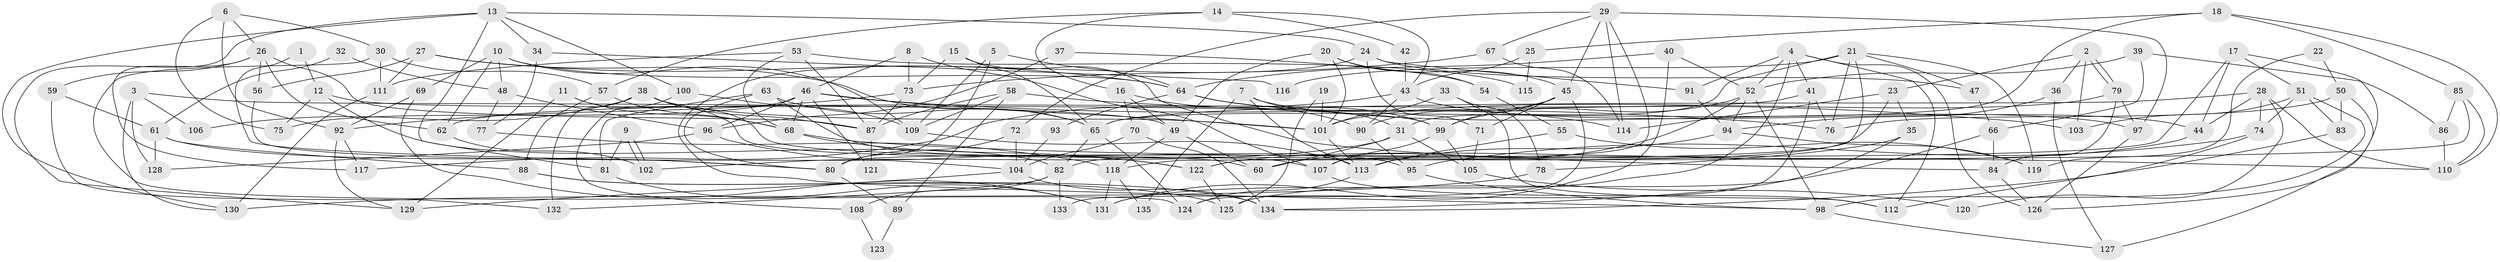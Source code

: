 // coarse degree distribution, {4: 0.2777777777777778, 3: 0.1111111111111111, 2: 0.09259259259259259, 5: 0.2222222222222222, 6: 0.07407407407407407, 11: 0.037037037037037035, 9: 0.037037037037037035, 7: 0.05555555555555555, 8: 0.037037037037037035, 13: 0.018518518518518517, 20: 0.018518518518518517, 12: 0.018518518518518517}
// Generated by graph-tools (version 1.1) at 2025/54/03/04/25 21:54:17]
// undirected, 135 vertices, 270 edges
graph export_dot {
graph [start="1"]
  node [color=gray90,style=filled];
  1;
  2;
  3;
  4;
  5;
  6;
  7;
  8;
  9;
  10;
  11;
  12;
  13;
  14;
  15;
  16;
  17;
  18;
  19;
  20;
  21;
  22;
  23;
  24;
  25;
  26;
  27;
  28;
  29;
  30;
  31;
  32;
  33;
  34;
  35;
  36;
  37;
  38;
  39;
  40;
  41;
  42;
  43;
  44;
  45;
  46;
  47;
  48;
  49;
  50;
  51;
  52;
  53;
  54;
  55;
  56;
  57;
  58;
  59;
  60;
  61;
  62;
  63;
  64;
  65;
  66;
  67;
  68;
  69;
  70;
  71;
  72;
  73;
  74;
  75;
  76;
  77;
  78;
  79;
  80;
  81;
  82;
  83;
  84;
  85;
  86;
  87;
  88;
  89;
  90;
  91;
  92;
  93;
  94;
  95;
  96;
  97;
  98;
  99;
  100;
  101;
  102;
  103;
  104;
  105;
  106;
  107;
  108;
  109;
  110;
  111;
  112;
  113;
  114;
  115;
  116;
  117;
  118;
  119;
  120;
  121;
  122;
  123;
  124;
  125;
  126;
  127;
  128;
  129;
  130;
  131;
  132;
  133;
  134;
  135;
  1 -- 80;
  1 -- 12;
  2 -- 23;
  2 -- 79;
  2 -- 79;
  2 -- 36;
  2 -- 103;
  3 -- 128;
  3 -- 49;
  3 -- 106;
  3 -- 130;
  4 -- 112;
  4 -- 91;
  4 -- 41;
  4 -- 52;
  4 -- 126;
  4 -- 131;
  5 -- 109;
  5 -- 64;
  5 -- 80;
  6 -- 26;
  6 -- 30;
  6 -- 75;
  6 -- 92;
  7 -- 31;
  7 -- 97;
  7 -- 113;
  7 -- 135;
  8 -- 107;
  8 -- 46;
  8 -- 73;
  9 -- 81;
  9 -- 102;
  9 -- 102;
  10 -- 109;
  10 -- 69;
  10 -- 48;
  10 -- 62;
  10 -- 64;
  11 -- 68;
  11 -- 60;
  11 -- 129;
  12 -- 82;
  12 -- 99;
  12 -- 75;
  13 -- 24;
  13 -- 130;
  13 -- 34;
  13 -- 81;
  13 -- 100;
  13 -- 129;
  14 -- 43;
  14 -- 57;
  14 -- 16;
  14 -- 42;
  15 -- 65;
  15 -- 73;
  15 -- 84;
  16 -- 90;
  16 -- 49;
  16 -- 70;
  17 -- 80;
  17 -- 126;
  17 -- 44;
  17 -- 51;
  18 -- 110;
  18 -- 65;
  18 -- 25;
  18 -- 85;
  19 -- 125;
  19 -- 101;
  20 -- 45;
  20 -- 49;
  20 -- 54;
  20 -- 101;
  21 -- 76;
  21 -- 122;
  21 -- 31;
  21 -- 47;
  21 -- 116;
  21 -- 119;
  22 -- 119;
  22 -- 50;
  23 -- 35;
  23 -- 114;
  23 -- 82;
  24 -- 71;
  24 -- 98;
  24 -- 47;
  24 -- 91;
  25 -- 43;
  25 -- 115;
  26 -- 62;
  26 -- 87;
  26 -- 56;
  26 -- 59;
  26 -- 117;
  27 -- 65;
  27 -- 64;
  27 -- 56;
  27 -- 111;
  28 -- 65;
  28 -- 74;
  28 -- 44;
  28 -- 110;
  28 -- 120;
  29 -- 97;
  29 -- 114;
  29 -- 45;
  29 -- 67;
  29 -- 72;
  29 -- 107;
  30 -- 111;
  30 -- 57;
  30 -- 124;
  31 -- 102;
  31 -- 60;
  31 -- 105;
  32 -- 61;
  32 -- 48;
  33 -- 112;
  33 -- 101;
  33 -- 78;
  34 -- 77;
  34 -- 116;
  35 -- 134;
  35 -- 78;
  36 -- 94;
  36 -- 127;
  37 -- 54;
  37 -- 96;
  38 -- 107;
  38 -- 132;
  38 -- 87;
  38 -- 101;
  38 -- 106;
  39 -- 66;
  39 -- 86;
  39 -- 52;
  40 -- 64;
  40 -- 52;
  40 -- 131;
  41 -- 124;
  41 -- 62;
  41 -- 76;
  42 -- 43;
  43 -- 44;
  43 -- 117;
  43 -- 90;
  44 -- 122;
  45 -- 90;
  45 -- 71;
  45 -- 99;
  45 -- 133;
  46 -- 101;
  46 -- 75;
  46 -- 68;
  46 -- 76;
  46 -- 96;
  46 -- 121;
  47 -- 66;
  48 -- 96;
  48 -- 77;
  49 -- 60;
  49 -- 118;
  50 -- 83;
  50 -- 76;
  50 -- 127;
  51 -- 98;
  51 -- 74;
  51 -- 83;
  51 -- 103;
  52 -- 60;
  52 -- 94;
  52 -- 98;
  52 -- 99;
  53 -- 87;
  53 -- 68;
  53 -- 111;
  53 -- 115;
  54 -- 55;
  55 -- 113;
  55 -- 119;
  56 -- 104;
  57 -- 68;
  57 -- 88;
  58 -- 103;
  58 -- 87;
  58 -- 89;
  58 -- 109;
  59 -- 61;
  59 -- 132;
  61 -- 80;
  61 -- 88;
  61 -- 128;
  62 -- 102;
  63 -- 80;
  63 -- 81;
  63 -- 65;
  63 -- 95;
  64 -- 99;
  64 -- 93;
  64 -- 114;
  65 -- 124;
  65 -- 82;
  66 -- 84;
  66 -- 125;
  67 -- 73;
  67 -- 114;
  68 -- 110;
  68 -- 122;
  69 -- 92;
  69 -- 131;
  70 -- 104;
  70 -- 134;
  71 -- 105;
  72 -- 104;
  72 -- 80;
  73 -- 92;
  73 -- 87;
  74 -- 95;
  74 -- 112;
  77 -- 118;
  78 -- 130;
  79 -- 101;
  79 -- 84;
  79 -- 97;
  80 -- 89;
  81 -- 131;
  82 -- 108;
  82 -- 132;
  82 -- 133;
  83 -- 134;
  84 -- 126;
  85 -- 118;
  85 -- 86;
  85 -- 110;
  86 -- 110;
  87 -- 121;
  88 -- 134;
  88 -- 125;
  89 -- 123;
  90 -- 95;
  91 -- 94;
  92 -- 129;
  92 -- 117;
  93 -- 104;
  94 -- 113;
  94 -- 119;
  95 -- 98;
  96 -- 122;
  96 -- 128;
  97 -- 126;
  98 -- 127;
  99 -- 105;
  99 -- 107;
  100 -- 109;
  100 -- 108;
  101 -- 113;
  104 -- 129;
  104 -- 134;
  105 -- 120;
  107 -- 112;
  108 -- 123;
  109 -- 113;
  111 -- 130;
  113 -- 124;
  118 -- 131;
  118 -- 135;
  122 -- 125;
}
